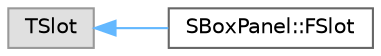 digraph "Graphical Class Hierarchy"
{
 // INTERACTIVE_SVG=YES
 // LATEX_PDF_SIZE
  bgcolor="transparent";
  edge [fontname=Helvetica,fontsize=10,labelfontname=Helvetica,labelfontsize=10];
  node [fontname=Helvetica,fontsize=10,shape=box,height=0.2,width=0.4];
  rankdir="LR";
  Node0 [id="Node000000",label="TSlot",height=0.2,width=0.4,color="grey60", fillcolor="#E0E0E0", style="filled",tooltip=" "];
  Node0 -> Node1 [id="edge8411_Node000000_Node000001",dir="back",color="steelblue1",style="solid",tooltip=" "];
  Node1 [id="Node000001",label="SBoxPanel::FSlot",height=0.2,width=0.4,color="grey40", fillcolor="white", style="filled",URL="$d3/d73/classSBoxPanel_1_1FSlot.html",tooltip="A BoxPanel contains one BoxPanel child and describes how that child should be arranged on the screen."];
}
